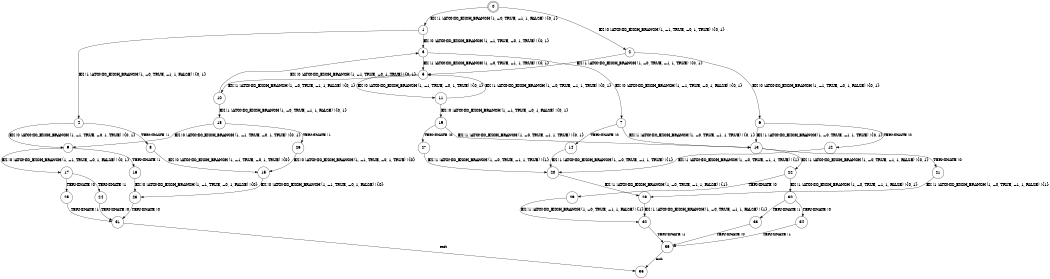 digraph BCG {
size = "7, 10.5";
center = TRUE;
node [shape = circle];
0 [peripheries = 2];
0 -> 1 [label = "EX !1 !ATOMIC_EXCH_BRANCH (1, +0, TRUE, +1, 1, FALSE) !{0, 1}"];
0 -> 2 [label = "EX !0 !ATOMIC_EXCH_BRANCH (1, +1, TRUE, +0, 1, TRUE) !{0, 1}"];
1 -> 3 [label = "EX !0 !ATOMIC_EXCH_BRANCH (1, +1, TRUE, +0, 1, TRUE) !{0, 1}"];
1 -> 4 [label = "EX !1 !ATOMIC_EXCH_BRANCH (1, +0, TRUE, +1, 1, FALSE) !{0, 1}"];
2 -> 5 [label = "EX !1 !ATOMIC_EXCH_BRANCH (1, +0, TRUE, +1, 1, TRUE) !{0, 1}"];
2 -> 6 [label = "EX !0 !ATOMIC_EXCH_BRANCH (1, +1, TRUE, +0, 1, FALSE) !{0, 1}"];
3 -> 5 [label = "EX !1 !ATOMIC_EXCH_BRANCH (1, +0, TRUE, +1, 1, TRUE) !{0, 1}"];
3 -> 7 [label = "EX !0 !ATOMIC_EXCH_BRANCH (1, +1, TRUE, +0, 1, FALSE) !{0, 1}"];
4 -> 8 [label = "TERMINATE !1"];
4 -> 9 [label = "EX !0 !ATOMIC_EXCH_BRANCH (1, +1, TRUE, +0, 1, TRUE) !{0, 1}"];
5 -> 10 [label = "EX !1 !ATOMIC_EXCH_BRANCH (1, +0, TRUE, +1, 1, FALSE) !{0, 1}"];
5 -> 11 [label = "EX !0 !ATOMIC_EXCH_BRANCH (1, +1, TRUE, +0, 1, TRUE) !{0, 1}"];
6 -> 12 [label = "TERMINATE !0"];
6 -> 13 [label = "EX !1 !ATOMIC_EXCH_BRANCH (1, +0, TRUE, +1, 1, TRUE) !{0, 1}"];
7 -> 14 [label = "TERMINATE !0"];
7 -> 13 [label = "EX !1 !ATOMIC_EXCH_BRANCH (1, +0, TRUE, +1, 1, TRUE) !{0, 1}"];
8 -> 15 [label = "EX !0 !ATOMIC_EXCH_BRANCH (1, +1, TRUE, +0, 1, TRUE) !{0}"];
9 -> 16 [label = "TERMINATE !1"];
9 -> 17 [label = "EX !0 !ATOMIC_EXCH_BRANCH (1, +1, TRUE, +0, 1, FALSE) !{0, 1}"];
10 -> 18 [label = "EX !1 !ATOMIC_EXCH_BRANCH (1, +0, TRUE, +1, 1, FALSE) !{0, 1}"];
10 -> 3 [label = "EX !0 !ATOMIC_EXCH_BRANCH (1, +1, TRUE, +0, 1, TRUE) !{0, 1}"];
11 -> 5 [label = "EX !1 !ATOMIC_EXCH_BRANCH (1, +0, TRUE, +1, 1, TRUE) !{0, 1}"];
11 -> 19 [label = "EX !0 !ATOMIC_EXCH_BRANCH (1, +1, TRUE, +0, 1, FALSE) !{0, 1}"];
12 -> 20 [label = "EX !1 !ATOMIC_EXCH_BRANCH (1, +0, TRUE, +1, 1, TRUE) !{1}"];
13 -> 21 [label = "TERMINATE !0"];
13 -> 22 [label = "EX !1 !ATOMIC_EXCH_BRANCH (1, +0, TRUE, +1, 1, FALSE) !{0, 1}"];
14 -> 20 [label = "EX !1 !ATOMIC_EXCH_BRANCH (1, +0, TRUE, +1, 1, TRUE) !{1}"];
15 -> 23 [label = "EX !0 !ATOMIC_EXCH_BRANCH (1, +1, TRUE, +0, 1, FALSE) !{0}"];
16 -> 23 [label = "EX !0 !ATOMIC_EXCH_BRANCH (1, +1, TRUE, +0, 1, FALSE) !{0}"];
17 -> 24 [label = "TERMINATE !1"];
17 -> 25 [label = "TERMINATE !0"];
18 -> 26 [label = "TERMINATE !1"];
18 -> 9 [label = "EX !0 !ATOMIC_EXCH_BRANCH (1, +1, TRUE, +0, 1, TRUE) !{0, 1}"];
19 -> 27 [label = "TERMINATE !0"];
19 -> 13 [label = "EX !1 !ATOMIC_EXCH_BRANCH (1, +0, TRUE, +1, 1, TRUE) !{0, 1}"];
20 -> 28 [label = "EX !1 !ATOMIC_EXCH_BRANCH (1, +0, TRUE, +1, 1, FALSE) !{1}"];
21 -> 28 [label = "EX !1 !ATOMIC_EXCH_BRANCH (1, +0, TRUE, +1, 1, FALSE) !{1}"];
22 -> 29 [label = "TERMINATE !0"];
22 -> 30 [label = "EX !1 !ATOMIC_EXCH_BRANCH (1, +0, TRUE, +1, 1, FALSE) !{0, 1}"];
23 -> 31 [label = "TERMINATE !0"];
24 -> 31 [label = "TERMINATE !0"];
25 -> 31 [label = "TERMINATE !1"];
26 -> 15 [label = "EX !0 !ATOMIC_EXCH_BRANCH (1, +1, TRUE, +0, 1, TRUE) !{0}"];
27 -> 20 [label = "EX !1 !ATOMIC_EXCH_BRANCH (1, +0, TRUE, +1, 1, TRUE) !{1}"];
28 -> 32 [label = "EX !1 !ATOMIC_EXCH_BRANCH (1, +0, TRUE, +1, 1, FALSE) !{1}"];
29 -> 32 [label = "EX !1 !ATOMIC_EXCH_BRANCH (1, +0, TRUE, +1, 1, FALSE) !{1}"];
30 -> 33 [label = "TERMINATE !1"];
30 -> 34 [label = "TERMINATE !0"];
31 -> 35 [label = "exit"];
32 -> 36 [label = "TERMINATE !1"];
33 -> 36 [label = "TERMINATE !0"];
34 -> 36 [label = "TERMINATE !1"];
36 -> 35 [label = "exit"];
}

